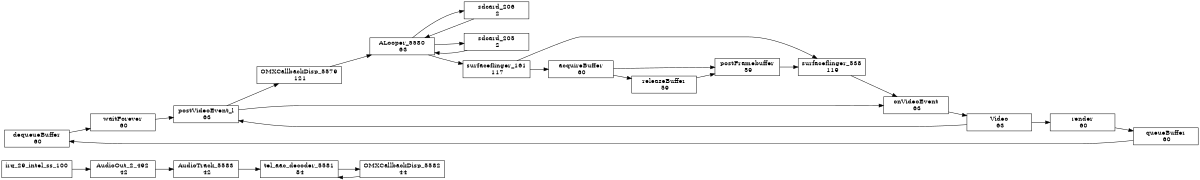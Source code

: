 digraph finite_state_machine {
 rankdir=LR;
size ="8,5"
 node [shape = box, width = 2];
AudioOut_2_492[label= "AudioOut_2_492\n 42"];
tel_aac_decoder_5581[label= "tel_aac_decoder_5581\n 84"];
dequeueBuffer[label= "dequeueBuffer\n 60"];
sdcard_206[label= "sdcard_206\n 2"];
irq_29_intel_ss_100[label= "irq_29_intel_ss_100\n "];
postVideoEvent_l[label= "postVideoEvent_l\n 63"];
queueBuffer[label= "queueBuffer\n 60"];
surfaceflinger_538[label= "surfaceflinger_538\n 119"];
OMXCallbackDisp_5579[label= "OMXCallbackDisp_5579\n 121"];
Video[label= "Video\n 63"];
OMXCallbackDisp_5582[label= "OMXCallbackDisp_5582\n 44"];
AudioTrack_5583[label= "AudioTrack_5583\n 42"];
sdcard_205[label= "sdcard_205\n 2"];
postFramebuffer[label= "postFramebuffer\n 59"];
acquireBuffer[label= "acquireBuffer\n 60"];
surfaceflinger_161[label= "surfaceflinger_161\n 117"];
ALooper_5580[label= "ALooper_5580\n 63"];
render[label= "render\n 60"];
onVideoEvent[label= "onVideoEvent\n 63"];
releaseBuffer[label= "releaseBuffer\n 59"];
waitForever[label= "waitForever\n 60"];
OMXCallbackDisp_5582 -> tel_aac_decoder_5581 [ label = " " ];
OMXCallbackDisp_5579 -> ALooper_5580 [ label = " " ];
AudioTrack_5583 -> tel_aac_decoder_5581 [ label = " " ];
irq_29_intel_ss_100 -> AudioOut_2_492 [ label = " " ];
ALooper_5580 -> sdcard_206 [ label = " " ];
surfaceflinger_161 -> surfaceflinger_538 [ label = " " ];
AudioOut_2_492 -> AudioTrack_5583 [ label = " " ];
ALooper_5580 -> sdcard_205 [ label = " " ];
sdcard_206 -> ALooper_5580 [ label = " " ];
sdcard_205 -> ALooper_5580 [ label = " " ];
tel_aac_decoder_5581 -> OMXCallbackDisp_5582 [ label = " " ];
Video -> render [ label = " " ];
postFramebuffer -> surfaceflinger_538 [ label = " " ];
surfaceflinger_538 -> onVideoEvent [ label = " " ];
acquireBuffer -> releaseBuffer [ label = " " ];
postVideoEvent_l -> OMXCallbackDisp_5579 [ label = " " ];
surfaceflinger_161 -> acquireBuffer [ label = " " ];
releaseBuffer -> postFramebuffer [ label = " " ];
ALooper_5580 -> surfaceflinger_161 [ label = " " ];
dequeueBuffer -> waitForever [ label = " " ];
render -> queueBuffer [ label = " " ];
onVideoEvent -> Video [ label = " " ];
queueBuffer -> dequeueBuffer [ label = " " ];
waitForever -> postVideoEvent_l [ label = " " ];
postVideoEvent_l -> onVideoEvent [ label = " " ];
Video -> postVideoEvent_l [ label = " " ];
acquireBuffer -> postFramebuffer [ label = " " ];
}
